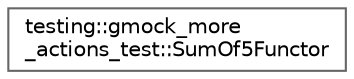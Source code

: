 digraph "Graphical Class Hierarchy"
{
 // LATEX_PDF_SIZE
  bgcolor="transparent";
  edge [fontname=Helvetica,fontsize=10,labelfontname=Helvetica,labelfontsize=10];
  node [fontname=Helvetica,fontsize=10,shape=box,height=0.2,width=0.4];
  rankdir="LR";
  Node0 [id="Node000000",label="testing::gmock_more\l_actions_test::SumOf5Functor",height=0.2,width=0.4,color="grey40", fillcolor="white", style="filled",URL="$structtesting_1_1gmock__more__actions__test_1_1SumOf5Functor.html",tooltip=" "];
}
